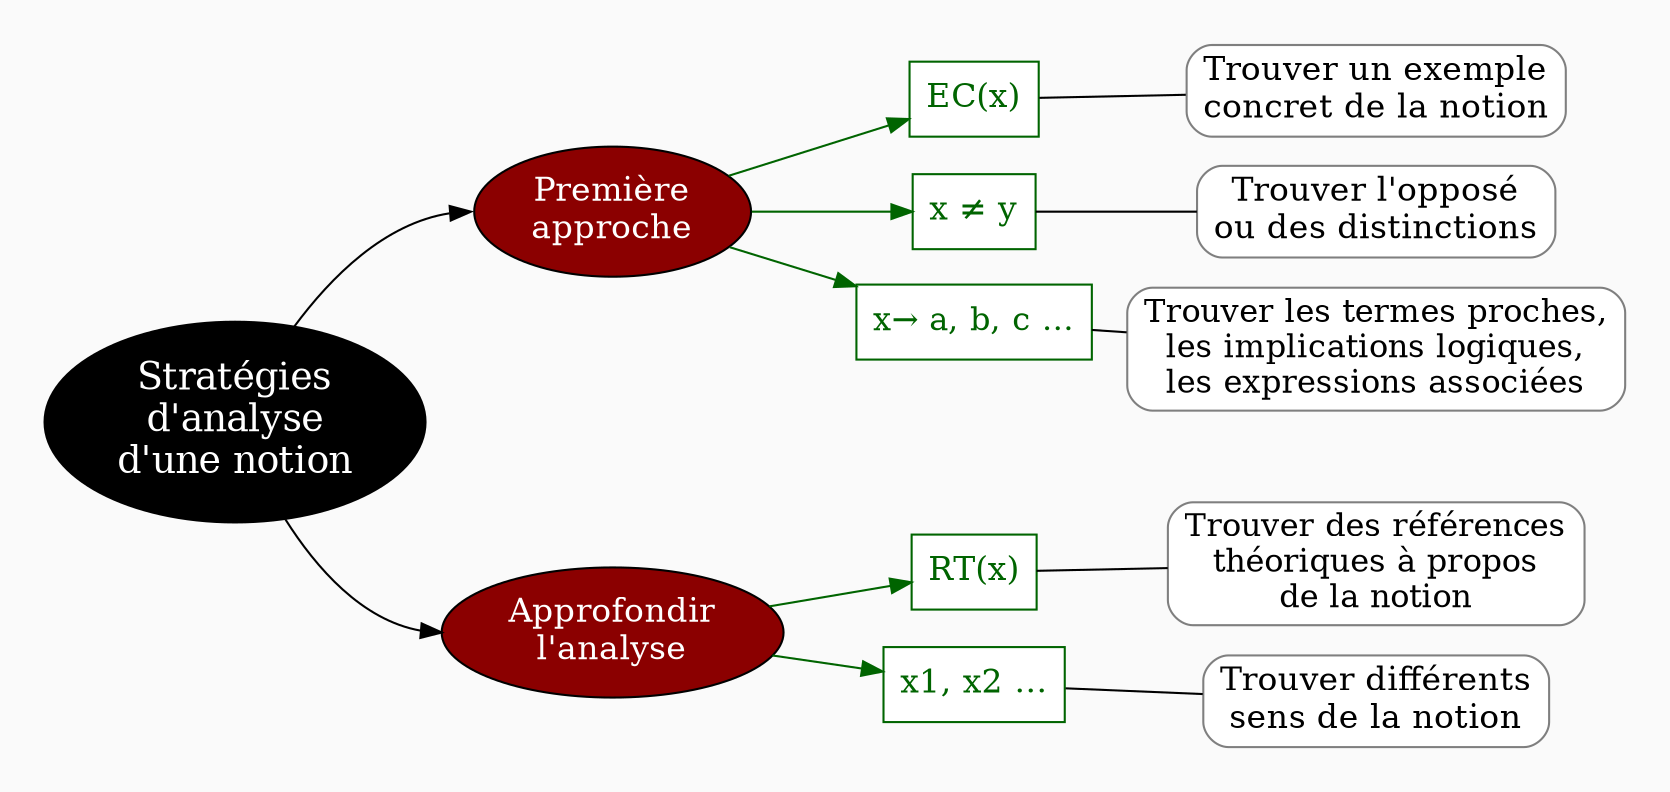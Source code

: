 digraph G {
rankdir=LR
splines=true
//splines=curved
bgcolor=grey98
pad=0.3
style=filled
edge[minlen=4]
ranksep=0.1
nodesep=0.2 // valeur à changer ?

// NIVEAU 1
node[style=filled; fillcolor=12 ; fontcolor=white ; fontsize=18]
// a1[label=""]
a1[label="Stratégies
d'analyse
d'une notion"]



// NIVEAU 2
node[style=filled;fillcolor=red4;fontcolor=white; fontsize=16]
// b1[label=""]
a1->{
b1[label="Première
approche"]    
b2[label="Approfondir
l'analyse"]
}[headport=w;minlen=1]

{rank=same;b1->b2[minlen=10;style=invis]}
//{rank=same;b2->b3[minlen=6;style=invis]}

// NIVEAU 3 (sans intermédiaire)
node [shape=box; style=filled;fillcolor=white;fontcolor=darkgreen;color=darkgreen]
// c1[label=""]
b1->{c1,c2,c3}[color=darkgreen]
c1[label="EC(x)"]
c2[label="x ≠ y"]
c3[label="x→ a, b, c …",fontsize=15.5]
b2->{c4,c5}[color=darkgreen]
c4[label="RT(x)"]
c5[label="x1, x2 …"]


{rank=same;c3->c4[minlen=6;style=invis]}

// INTERMEDIAIRE AVANT NIVEAU 3
node[style=filled;fillcolor=grey78;shape=oval]
// [arrowhead=none]
// bc1[label=""]

// NIVEAU 3 (avec intermédiaire)
node[style="filled";fillcolor=white;shape=box;color=grey50]
// c1[label=""]

// NIVEAU 4
node[style="filled, rounded";fillcolor=white;shape=box;fontcolor=black;color=grey50]
// d1[label=""]
c1->d1[arrowhead=none;minlen=2]
d1[label="Trouver un exemple
concret de la notion"]

c2->d2[arrowhead=none;minlen=2]
d2[label="Trouver l'opposé
ou des distinctions"]

c3->d3[arrowhead=none;minlen=2]
d3[label="Trouver les termes proches,
les implications logiques,
les expressions associées",fontsize=15.5]

c4->d4[arrowhead=none;minlen=2]
d4[label="Trouver des références
théoriques à propos
de la notion",fontsize=15.4]

c5->d5[arrowhead=none;minlen=2]
d5[label="Trouver différents
sens de la notion"]


// ETIQUETTES EN ROUGE
node[shape=plaintext;fontcolor=firebrick3;fillcolor=grey98]
// e1[label=< <B>= Titre</B><BR /><BR />Contenu<BR /> >]
// e1[label=""]
// ->e1[minlen=1;style=invis]


// Remarques
node[color=blue;shape=box;style=filled;margin=0.07;fontcolor=black;fontsize=13]
edge[color=blue;arrowhead="none";xlabel="";style=dashed]
// r1[label=""]
// {rank=same;->r1}
// {rank=same;r1->[dir=back]}


}
